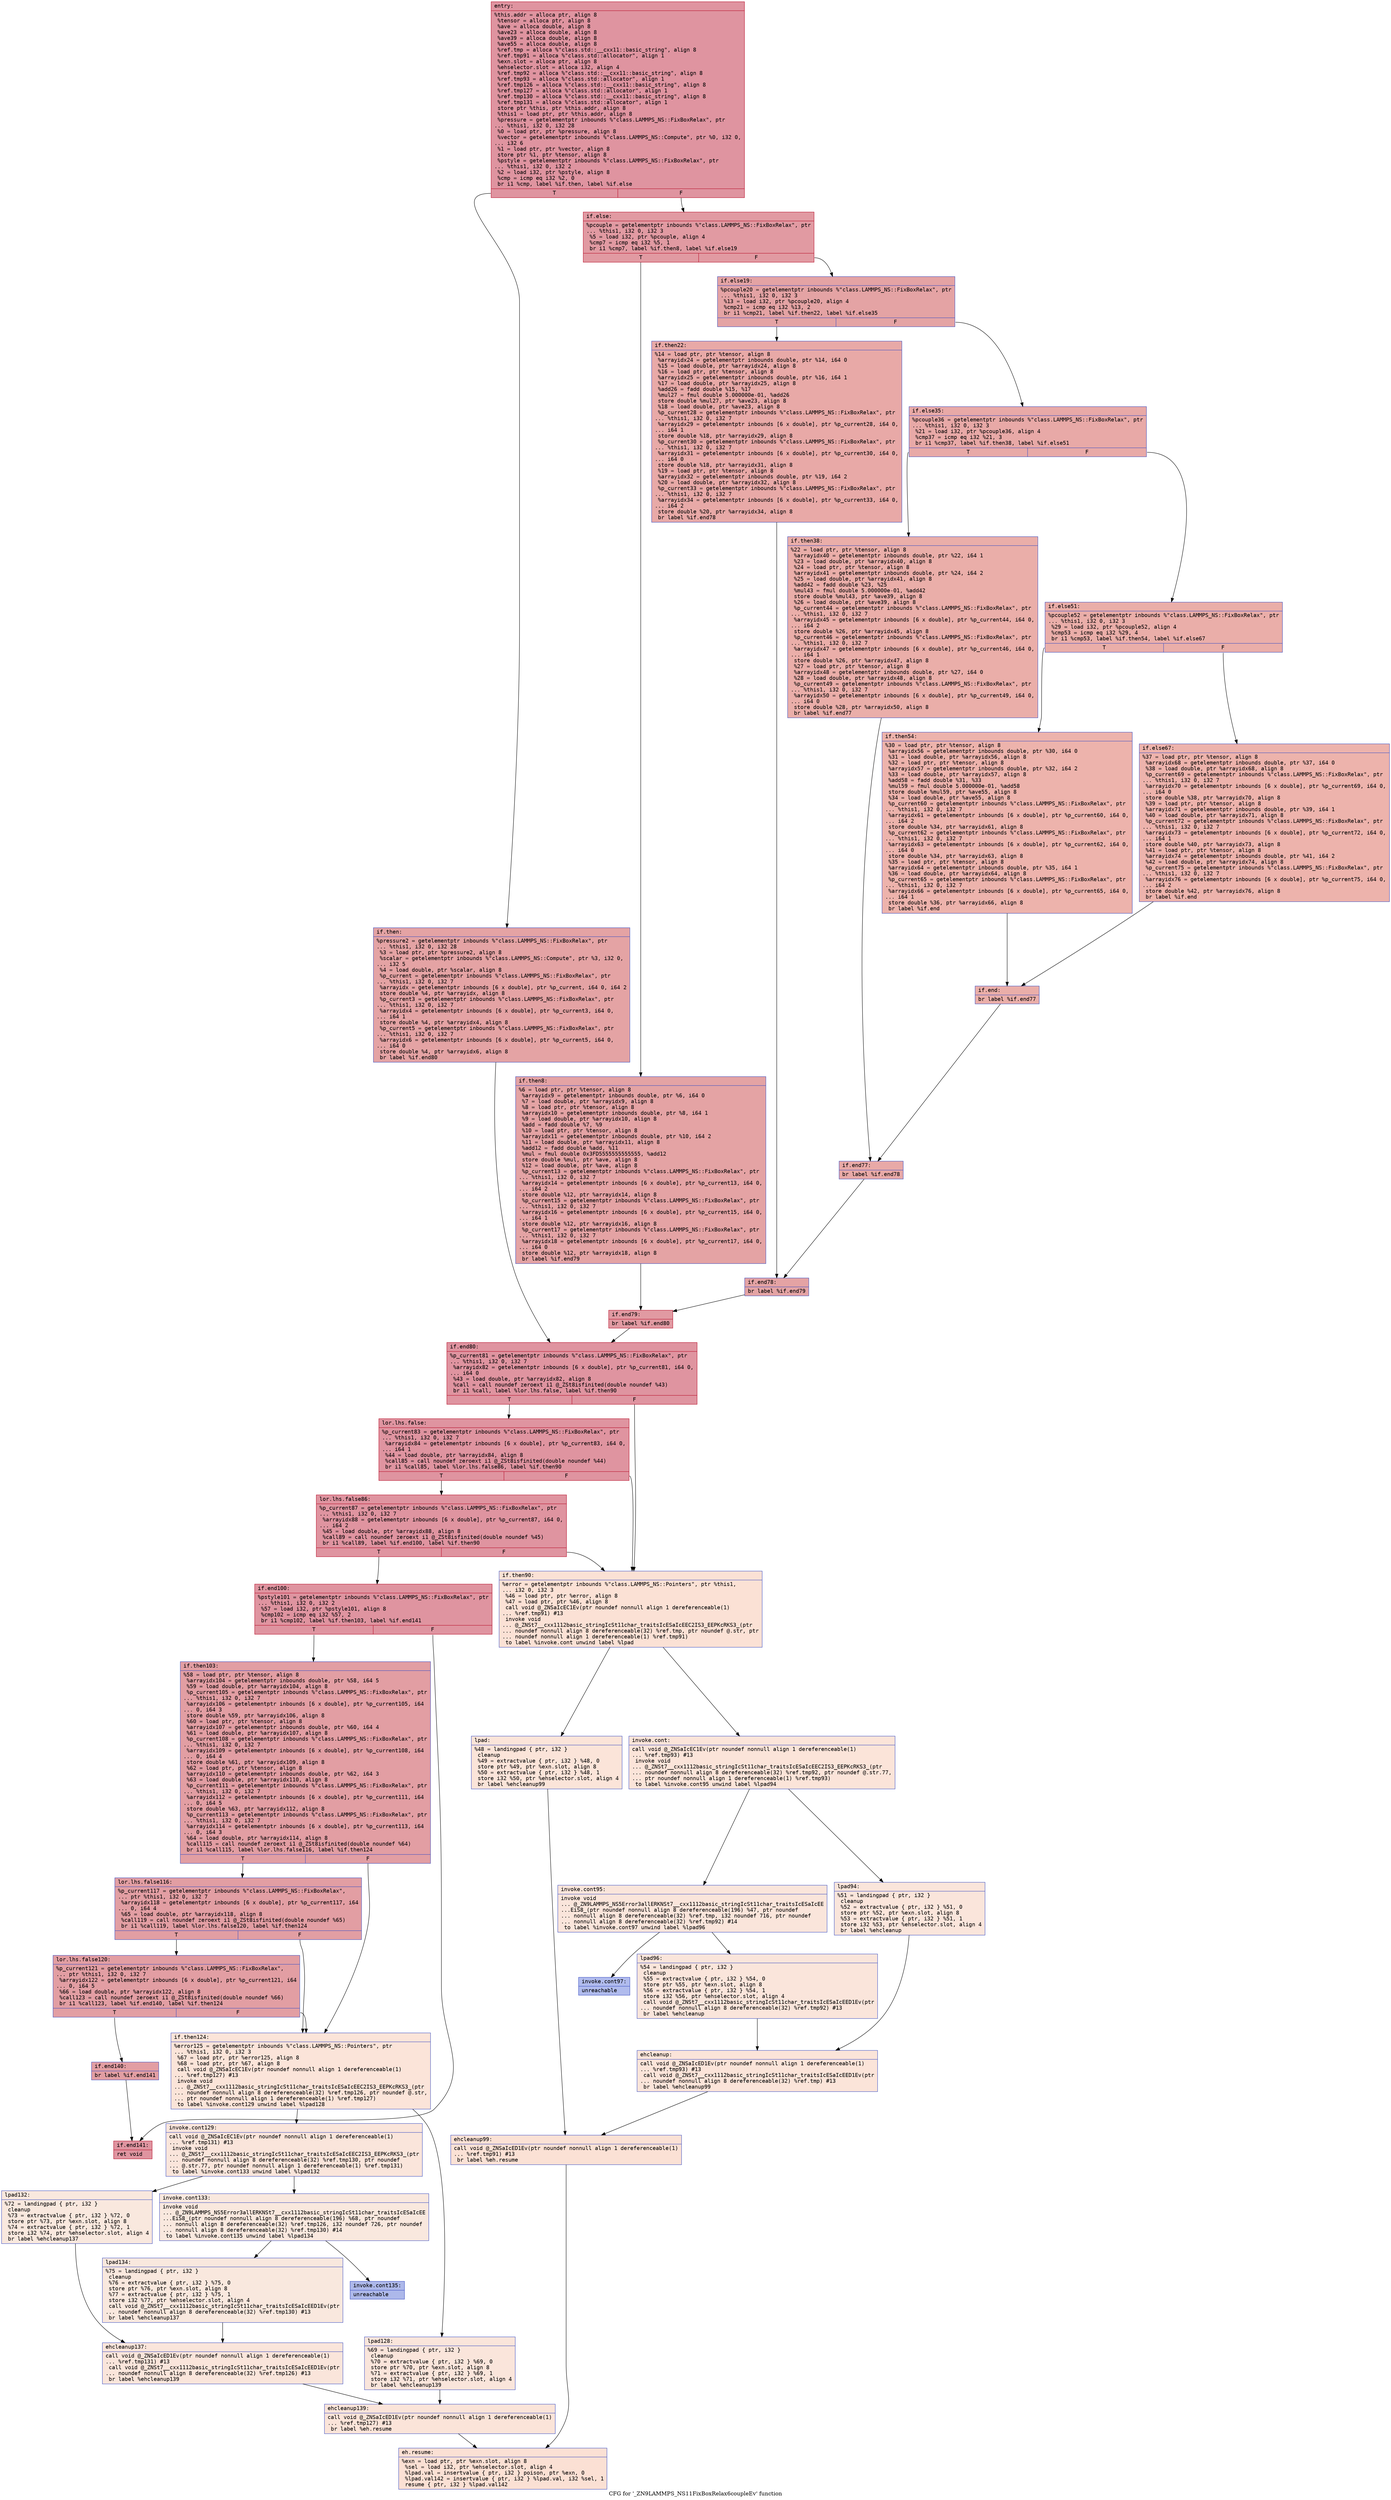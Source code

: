 digraph "CFG for '_ZN9LAMMPS_NS11FixBoxRelax6coupleEv' function" {
	label="CFG for '_ZN9LAMMPS_NS11FixBoxRelax6coupleEv' function";

	Node0x55810d7f0190 [shape=record,color="#b70d28ff", style=filled, fillcolor="#b70d2870" fontname="Courier",label="{entry:\l|  %this.addr = alloca ptr, align 8\l  %tensor = alloca ptr, align 8\l  %ave = alloca double, align 8\l  %ave23 = alloca double, align 8\l  %ave39 = alloca double, align 8\l  %ave55 = alloca double, align 8\l  %ref.tmp = alloca %\"class.std::__cxx11::basic_string\", align 8\l  %ref.tmp91 = alloca %\"class.std::allocator\", align 1\l  %exn.slot = alloca ptr, align 8\l  %ehselector.slot = alloca i32, align 4\l  %ref.tmp92 = alloca %\"class.std::__cxx11::basic_string\", align 8\l  %ref.tmp93 = alloca %\"class.std::allocator\", align 1\l  %ref.tmp126 = alloca %\"class.std::__cxx11::basic_string\", align 8\l  %ref.tmp127 = alloca %\"class.std::allocator\", align 1\l  %ref.tmp130 = alloca %\"class.std::__cxx11::basic_string\", align 8\l  %ref.tmp131 = alloca %\"class.std::allocator\", align 1\l  store ptr %this, ptr %this.addr, align 8\l  %this1 = load ptr, ptr %this.addr, align 8\l  %pressure = getelementptr inbounds %\"class.LAMMPS_NS::FixBoxRelax\", ptr\l... %this1, i32 0, i32 28\l  %0 = load ptr, ptr %pressure, align 8\l  %vector = getelementptr inbounds %\"class.LAMMPS_NS::Compute\", ptr %0, i32 0,\l... i32 6\l  %1 = load ptr, ptr %vector, align 8\l  store ptr %1, ptr %tensor, align 8\l  %pstyle = getelementptr inbounds %\"class.LAMMPS_NS::FixBoxRelax\", ptr\l... %this1, i32 0, i32 2\l  %2 = load i32, ptr %pstyle, align 8\l  %cmp = icmp eq i32 %2, 0\l  br i1 %cmp, label %if.then, label %if.else\l|{<s0>T|<s1>F}}"];
	Node0x55810d7f0190:s0 -> Node0x55810d7fba30[tooltip="entry -> if.then\nProbability 37.50%" ];
	Node0x55810d7f0190:s1 -> Node0x55810d7fbaa0[tooltip="entry -> if.else\nProbability 62.50%" ];
	Node0x55810d7fba30 [shape=record,color="#3d50c3ff", style=filled, fillcolor="#c32e3170" fontname="Courier",label="{if.then:\l|  %pressure2 = getelementptr inbounds %\"class.LAMMPS_NS::FixBoxRelax\", ptr\l... %this1, i32 0, i32 28\l  %3 = load ptr, ptr %pressure2, align 8\l  %scalar = getelementptr inbounds %\"class.LAMMPS_NS::Compute\", ptr %3, i32 0,\l... i32 5\l  %4 = load double, ptr %scalar, align 8\l  %p_current = getelementptr inbounds %\"class.LAMMPS_NS::FixBoxRelax\", ptr\l... %this1, i32 0, i32 7\l  %arrayidx = getelementptr inbounds [6 x double], ptr %p_current, i64 0, i64 2\l  store double %4, ptr %arrayidx, align 8\l  %p_current3 = getelementptr inbounds %\"class.LAMMPS_NS::FixBoxRelax\", ptr\l... %this1, i32 0, i32 7\l  %arrayidx4 = getelementptr inbounds [6 x double], ptr %p_current3, i64 0,\l... i64 1\l  store double %4, ptr %arrayidx4, align 8\l  %p_current5 = getelementptr inbounds %\"class.LAMMPS_NS::FixBoxRelax\", ptr\l... %this1, i32 0, i32 7\l  %arrayidx6 = getelementptr inbounds [6 x double], ptr %p_current5, i64 0,\l... i64 0\l  store double %4, ptr %arrayidx6, align 8\l  br label %if.end80\l}"];
	Node0x55810d7fba30 -> Node0x55810d7fc790[tooltip="if.then -> if.end80\nProbability 100.00%" ];
	Node0x55810d7fbaa0 [shape=record,color="#b70d28ff", style=filled, fillcolor="#bb1b2c70" fontname="Courier",label="{if.else:\l|  %pcouple = getelementptr inbounds %\"class.LAMMPS_NS::FixBoxRelax\", ptr\l... %this1, i32 0, i32 3\l  %5 = load i32, ptr %pcouple, align 4\l  %cmp7 = icmp eq i32 %5, 1\l  br i1 %cmp7, label %if.then8, label %if.else19\l|{<s0>T|<s1>F}}"];
	Node0x55810d7fbaa0:s0 -> Node0x55810d7fca90[tooltip="if.else -> if.then8\nProbability 50.00%" ];
	Node0x55810d7fbaa0:s1 -> Node0x55810d7fcb10[tooltip="if.else -> if.else19\nProbability 50.00%" ];
	Node0x55810d7fca90 [shape=record,color="#3d50c3ff", style=filled, fillcolor="#c32e3170" fontname="Courier",label="{if.then8:\l|  %6 = load ptr, ptr %tensor, align 8\l  %arrayidx9 = getelementptr inbounds double, ptr %6, i64 0\l  %7 = load double, ptr %arrayidx9, align 8\l  %8 = load ptr, ptr %tensor, align 8\l  %arrayidx10 = getelementptr inbounds double, ptr %8, i64 1\l  %9 = load double, ptr %arrayidx10, align 8\l  %add = fadd double %7, %9\l  %10 = load ptr, ptr %tensor, align 8\l  %arrayidx11 = getelementptr inbounds double, ptr %10, i64 2\l  %11 = load double, ptr %arrayidx11, align 8\l  %add12 = fadd double %add, %11\l  %mul = fmul double 0x3FD5555555555555, %add12\l  store double %mul, ptr %ave, align 8\l  %12 = load double, ptr %ave, align 8\l  %p_current13 = getelementptr inbounds %\"class.LAMMPS_NS::FixBoxRelax\", ptr\l... %this1, i32 0, i32 7\l  %arrayidx14 = getelementptr inbounds [6 x double], ptr %p_current13, i64 0,\l... i64 2\l  store double %12, ptr %arrayidx14, align 8\l  %p_current15 = getelementptr inbounds %\"class.LAMMPS_NS::FixBoxRelax\", ptr\l... %this1, i32 0, i32 7\l  %arrayidx16 = getelementptr inbounds [6 x double], ptr %p_current15, i64 0,\l... i64 1\l  store double %12, ptr %arrayidx16, align 8\l  %p_current17 = getelementptr inbounds %\"class.LAMMPS_NS::FixBoxRelax\", ptr\l... %this1, i32 0, i32 7\l  %arrayidx18 = getelementptr inbounds [6 x double], ptr %p_current17, i64 0,\l... i64 0\l  store double %12, ptr %arrayidx18, align 8\l  br label %if.end79\l}"];
	Node0x55810d7fca90 -> Node0x55810d7fbca0[tooltip="if.then8 -> if.end79\nProbability 100.00%" ];
	Node0x55810d7fcb10 [shape=record,color="#3d50c3ff", style=filled, fillcolor="#c32e3170" fontname="Courier",label="{if.else19:\l|  %pcouple20 = getelementptr inbounds %\"class.LAMMPS_NS::FixBoxRelax\", ptr\l... %this1, i32 0, i32 3\l  %13 = load i32, ptr %pcouple20, align 4\l  %cmp21 = icmp eq i32 %13, 2\l  br i1 %cmp21, label %if.then22, label %if.else35\l|{<s0>T|<s1>F}}"];
	Node0x55810d7fcb10:s0 -> Node0x55810d7fbde0[tooltip="if.else19 -> if.then22\nProbability 50.00%" ];
	Node0x55810d7fcb10:s1 -> Node0x55810d7fe330[tooltip="if.else19 -> if.else35\nProbability 50.00%" ];
	Node0x55810d7fbde0 [shape=record,color="#3d50c3ff", style=filled, fillcolor="#ca3b3770" fontname="Courier",label="{if.then22:\l|  %14 = load ptr, ptr %tensor, align 8\l  %arrayidx24 = getelementptr inbounds double, ptr %14, i64 0\l  %15 = load double, ptr %arrayidx24, align 8\l  %16 = load ptr, ptr %tensor, align 8\l  %arrayidx25 = getelementptr inbounds double, ptr %16, i64 1\l  %17 = load double, ptr %arrayidx25, align 8\l  %add26 = fadd double %15, %17\l  %mul27 = fmul double 5.000000e-01, %add26\l  store double %mul27, ptr %ave23, align 8\l  %18 = load double, ptr %ave23, align 8\l  %p_current28 = getelementptr inbounds %\"class.LAMMPS_NS::FixBoxRelax\", ptr\l... %this1, i32 0, i32 7\l  %arrayidx29 = getelementptr inbounds [6 x double], ptr %p_current28, i64 0,\l... i64 1\l  store double %18, ptr %arrayidx29, align 8\l  %p_current30 = getelementptr inbounds %\"class.LAMMPS_NS::FixBoxRelax\", ptr\l... %this1, i32 0, i32 7\l  %arrayidx31 = getelementptr inbounds [6 x double], ptr %p_current30, i64 0,\l... i64 0\l  store double %18, ptr %arrayidx31, align 8\l  %19 = load ptr, ptr %tensor, align 8\l  %arrayidx32 = getelementptr inbounds double, ptr %19, i64 2\l  %20 = load double, ptr %arrayidx32, align 8\l  %p_current33 = getelementptr inbounds %\"class.LAMMPS_NS::FixBoxRelax\", ptr\l... %this1, i32 0, i32 7\l  %arrayidx34 = getelementptr inbounds [6 x double], ptr %p_current33, i64 0,\l... i64 2\l  store double %20, ptr %arrayidx34, align 8\l  br label %if.end78\l}"];
	Node0x55810d7fbde0 -> Node0x55810d7ff3d0[tooltip="if.then22 -> if.end78\nProbability 100.00%" ];
	Node0x55810d7fe330 [shape=record,color="#3d50c3ff", style=filled, fillcolor="#ca3b3770" fontname="Courier",label="{if.else35:\l|  %pcouple36 = getelementptr inbounds %\"class.LAMMPS_NS::FixBoxRelax\", ptr\l... %this1, i32 0, i32 3\l  %21 = load i32, ptr %pcouple36, align 4\l  %cmp37 = icmp eq i32 %21, 3\l  br i1 %cmp37, label %if.then38, label %if.else51\l|{<s0>T|<s1>F}}"];
	Node0x55810d7fe330:s0 -> Node0x55810d7ff6e0[tooltip="if.else35 -> if.then38\nProbability 50.00%" ];
	Node0x55810d7fe330:s1 -> Node0x55810d7ff760[tooltip="if.else35 -> if.else51\nProbability 50.00%" ];
	Node0x55810d7ff6e0 [shape=record,color="#3d50c3ff", style=filled, fillcolor="#d0473d70" fontname="Courier",label="{if.then38:\l|  %22 = load ptr, ptr %tensor, align 8\l  %arrayidx40 = getelementptr inbounds double, ptr %22, i64 1\l  %23 = load double, ptr %arrayidx40, align 8\l  %24 = load ptr, ptr %tensor, align 8\l  %arrayidx41 = getelementptr inbounds double, ptr %24, i64 2\l  %25 = load double, ptr %arrayidx41, align 8\l  %add42 = fadd double %23, %25\l  %mul43 = fmul double 5.000000e-01, %add42\l  store double %mul43, ptr %ave39, align 8\l  %26 = load double, ptr %ave39, align 8\l  %p_current44 = getelementptr inbounds %\"class.LAMMPS_NS::FixBoxRelax\", ptr\l... %this1, i32 0, i32 7\l  %arrayidx45 = getelementptr inbounds [6 x double], ptr %p_current44, i64 0,\l... i64 2\l  store double %26, ptr %arrayidx45, align 8\l  %p_current46 = getelementptr inbounds %\"class.LAMMPS_NS::FixBoxRelax\", ptr\l... %this1, i32 0, i32 7\l  %arrayidx47 = getelementptr inbounds [6 x double], ptr %p_current46, i64 0,\l... i64 1\l  store double %26, ptr %arrayidx47, align 8\l  %27 = load ptr, ptr %tensor, align 8\l  %arrayidx48 = getelementptr inbounds double, ptr %27, i64 0\l  %28 = load double, ptr %arrayidx48, align 8\l  %p_current49 = getelementptr inbounds %\"class.LAMMPS_NS::FixBoxRelax\", ptr\l... %this1, i32 0, i32 7\l  %arrayidx50 = getelementptr inbounds [6 x double], ptr %p_current49, i64 0,\l... i64 0\l  store double %28, ptr %arrayidx50, align 8\l  br label %if.end77\l}"];
	Node0x55810d7ff6e0 -> Node0x55810d800800[tooltip="if.then38 -> if.end77\nProbability 100.00%" ];
	Node0x55810d7ff760 [shape=record,color="#3d50c3ff", style=filled, fillcolor="#d0473d70" fontname="Courier",label="{if.else51:\l|  %pcouple52 = getelementptr inbounds %\"class.LAMMPS_NS::FixBoxRelax\", ptr\l... %this1, i32 0, i32 3\l  %29 = load i32, ptr %pcouple52, align 4\l  %cmp53 = icmp eq i32 %29, 4\l  br i1 %cmp53, label %if.then54, label %if.else67\l|{<s0>T|<s1>F}}"];
	Node0x55810d7ff760:s0 -> Node0x55810d800b10[tooltip="if.else51 -> if.then54\nProbability 50.00%" ];
	Node0x55810d7ff760:s1 -> Node0x55810d800b90[tooltip="if.else51 -> if.else67\nProbability 50.00%" ];
	Node0x55810d800b10 [shape=record,color="#3d50c3ff", style=filled, fillcolor="#d6524470" fontname="Courier",label="{if.then54:\l|  %30 = load ptr, ptr %tensor, align 8\l  %arrayidx56 = getelementptr inbounds double, ptr %30, i64 0\l  %31 = load double, ptr %arrayidx56, align 8\l  %32 = load ptr, ptr %tensor, align 8\l  %arrayidx57 = getelementptr inbounds double, ptr %32, i64 2\l  %33 = load double, ptr %arrayidx57, align 8\l  %add58 = fadd double %31, %33\l  %mul59 = fmul double 5.000000e-01, %add58\l  store double %mul59, ptr %ave55, align 8\l  %34 = load double, ptr %ave55, align 8\l  %p_current60 = getelementptr inbounds %\"class.LAMMPS_NS::FixBoxRelax\", ptr\l... %this1, i32 0, i32 7\l  %arrayidx61 = getelementptr inbounds [6 x double], ptr %p_current60, i64 0,\l... i64 2\l  store double %34, ptr %arrayidx61, align 8\l  %p_current62 = getelementptr inbounds %\"class.LAMMPS_NS::FixBoxRelax\", ptr\l... %this1, i32 0, i32 7\l  %arrayidx63 = getelementptr inbounds [6 x double], ptr %p_current62, i64 0,\l... i64 0\l  store double %34, ptr %arrayidx63, align 8\l  %35 = load ptr, ptr %tensor, align 8\l  %arrayidx64 = getelementptr inbounds double, ptr %35, i64 1\l  %36 = load double, ptr %arrayidx64, align 8\l  %p_current65 = getelementptr inbounds %\"class.LAMMPS_NS::FixBoxRelax\", ptr\l... %this1, i32 0, i32 7\l  %arrayidx66 = getelementptr inbounds [6 x double], ptr %p_current65, i64 0,\l... i64 1\l  store double %36, ptr %arrayidx66, align 8\l  br label %if.end\l}"];
	Node0x55810d800b10 -> Node0x55810d7fdca0[tooltip="if.then54 -> if.end\nProbability 100.00%" ];
	Node0x55810d800b90 [shape=record,color="#3d50c3ff", style=filled, fillcolor="#d6524470" fontname="Courier",label="{if.else67:\l|  %37 = load ptr, ptr %tensor, align 8\l  %arrayidx68 = getelementptr inbounds double, ptr %37, i64 0\l  %38 = load double, ptr %arrayidx68, align 8\l  %p_current69 = getelementptr inbounds %\"class.LAMMPS_NS::FixBoxRelax\", ptr\l... %this1, i32 0, i32 7\l  %arrayidx70 = getelementptr inbounds [6 x double], ptr %p_current69, i64 0,\l... i64 0\l  store double %38, ptr %arrayidx70, align 8\l  %39 = load ptr, ptr %tensor, align 8\l  %arrayidx71 = getelementptr inbounds double, ptr %39, i64 1\l  %40 = load double, ptr %arrayidx71, align 8\l  %p_current72 = getelementptr inbounds %\"class.LAMMPS_NS::FixBoxRelax\", ptr\l... %this1, i32 0, i32 7\l  %arrayidx73 = getelementptr inbounds [6 x double], ptr %p_current72, i64 0,\l... i64 1\l  store double %40, ptr %arrayidx73, align 8\l  %41 = load ptr, ptr %tensor, align 8\l  %arrayidx74 = getelementptr inbounds double, ptr %41, i64 2\l  %42 = load double, ptr %arrayidx74, align 8\l  %p_current75 = getelementptr inbounds %\"class.LAMMPS_NS::FixBoxRelax\", ptr\l... %this1, i32 0, i32 7\l  %arrayidx76 = getelementptr inbounds [6 x double], ptr %p_current75, i64 0,\l... i64 2\l  store double %42, ptr %arrayidx76, align 8\l  br label %if.end\l}"];
	Node0x55810d800b90 -> Node0x55810d7fdca0[tooltip="if.else67 -> if.end\nProbability 100.00%" ];
	Node0x55810d7fdca0 [shape=record,color="#3d50c3ff", style=filled, fillcolor="#d0473d70" fontname="Courier",label="{if.end:\l|  br label %if.end77\l}"];
	Node0x55810d7fdca0 -> Node0x55810d800800[tooltip="if.end -> if.end77\nProbability 100.00%" ];
	Node0x55810d800800 [shape=record,color="#3d50c3ff", style=filled, fillcolor="#ca3b3770" fontname="Courier",label="{if.end77:\l|  br label %if.end78\l}"];
	Node0x55810d800800 -> Node0x55810d7ff3d0[tooltip="if.end77 -> if.end78\nProbability 100.00%" ];
	Node0x55810d7ff3d0 [shape=record,color="#3d50c3ff", style=filled, fillcolor="#c32e3170" fontname="Courier",label="{if.end78:\l|  br label %if.end79\l}"];
	Node0x55810d7ff3d0 -> Node0x55810d7fbca0[tooltip="if.end78 -> if.end79\nProbability 100.00%" ];
	Node0x55810d7fbca0 [shape=record,color="#b70d28ff", style=filled, fillcolor="#bb1b2c70" fontname="Courier",label="{if.end79:\l|  br label %if.end80\l}"];
	Node0x55810d7fbca0 -> Node0x55810d7fc790[tooltip="if.end79 -> if.end80\nProbability 100.00%" ];
	Node0x55810d7fc790 [shape=record,color="#b70d28ff", style=filled, fillcolor="#b70d2870" fontname="Courier",label="{if.end80:\l|  %p_current81 = getelementptr inbounds %\"class.LAMMPS_NS::FixBoxRelax\", ptr\l... %this1, i32 0, i32 7\l  %arrayidx82 = getelementptr inbounds [6 x double], ptr %p_current81, i64 0,\l... i64 0\l  %43 = load double, ptr %arrayidx82, align 8\l  %call = call noundef zeroext i1 @_ZSt8isfinited(double noundef %43)\l  br i1 %call, label %lor.lhs.false, label %if.then90\l|{<s0>T|<s1>F}}"];
	Node0x55810d7fc790:s0 -> Node0x55810d803680[tooltip="if.end80 -> lor.lhs.false\nProbability 100.00%" ];
	Node0x55810d7fc790:s1 -> Node0x55810d803700[tooltip="if.end80 -> if.then90\nProbability 0.00%" ];
	Node0x55810d803680 [shape=record,color="#b70d28ff", style=filled, fillcolor="#b70d2870" fontname="Courier",label="{lor.lhs.false:\l|  %p_current83 = getelementptr inbounds %\"class.LAMMPS_NS::FixBoxRelax\", ptr\l... %this1, i32 0, i32 7\l  %arrayidx84 = getelementptr inbounds [6 x double], ptr %p_current83, i64 0,\l... i64 1\l  %44 = load double, ptr %arrayidx84, align 8\l  %call85 = call noundef zeroext i1 @_ZSt8isfinited(double noundef %44)\l  br i1 %call85, label %lor.lhs.false86, label %if.then90\l|{<s0>T|<s1>F}}"];
	Node0x55810d803680:s0 -> Node0x55810d803ba0[tooltip="lor.lhs.false -> lor.lhs.false86\nProbability 100.00%" ];
	Node0x55810d803680:s1 -> Node0x55810d803700[tooltip="lor.lhs.false -> if.then90\nProbability 0.00%" ];
	Node0x55810d803ba0 [shape=record,color="#b70d28ff", style=filled, fillcolor="#b70d2870" fontname="Courier",label="{lor.lhs.false86:\l|  %p_current87 = getelementptr inbounds %\"class.LAMMPS_NS::FixBoxRelax\", ptr\l... %this1, i32 0, i32 7\l  %arrayidx88 = getelementptr inbounds [6 x double], ptr %p_current87, i64 0,\l... i64 2\l  %45 = load double, ptr %arrayidx88, align 8\l  %call89 = call noundef zeroext i1 @_ZSt8isfinited(double noundef %45)\l  br i1 %call89, label %if.end100, label %if.then90\l|{<s0>T|<s1>F}}"];
	Node0x55810d803ba0:s0 -> Node0x55810d804040[tooltip="lor.lhs.false86 -> if.end100\nProbability 100.00%" ];
	Node0x55810d803ba0:s1 -> Node0x55810d803700[tooltip="lor.lhs.false86 -> if.then90\nProbability 0.00%" ];
	Node0x55810d803700 [shape=record,color="#3d50c3ff", style=filled, fillcolor="#f7bca170" fontname="Courier",label="{if.then90:\l|  %error = getelementptr inbounds %\"class.LAMMPS_NS::Pointers\", ptr %this1,\l... i32 0, i32 3\l  %46 = load ptr, ptr %error, align 8\l  %47 = load ptr, ptr %46, align 8\l  call void @_ZNSaIcEC1Ev(ptr noundef nonnull align 1 dereferenceable(1)\l... %ref.tmp91) #13\l  invoke void\l... @_ZNSt7__cxx1112basic_stringIcSt11char_traitsIcESaIcEEC2IS3_EEPKcRKS3_(ptr\l... noundef nonnull align 8 dereferenceable(32) %ref.tmp, ptr noundef @.str, ptr\l... noundef nonnull align 1 dereferenceable(1) %ref.tmp91)\l          to label %invoke.cont unwind label %lpad\l}"];
	Node0x55810d803700 -> Node0x55810d804ce0[tooltip="if.then90 -> invoke.cont\nProbability 50.00%" ];
	Node0x55810d803700 -> Node0x55810d804d60[tooltip="if.then90 -> lpad\nProbability 50.00%" ];
	Node0x55810d804ce0 [shape=record,color="#3d50c3ff", style=filled, fillcolor="#f5c1a970" fontname="Courier",label="{invoke.cont:\l|  call void @_ZNSaIcEC1Ev(ptr noundef nonnull align 1 dereferenceable(1)\l... %ref.tmp93) #13\l  invoke void\l... @_ZNSt7__cxx1112basic_stringIcSt11char_traitsIcESaIcEEC2IS3_EEPKcRKS3_(ptr\l... noundef nonnull align 8 dereferenceable(32) %ref.tmp92, ptr noundef @.str.77,\l... ptr noundef nonnull align 1 dereferenceable(1) %ref.tmp93)\l          to label %invoke.cont95 unwind label %lpad94\l}"];
	Node0x55810d804ce0 -> Node0x55810d805080[tooltip="invoke.cont -> invoke.cont95\nProbability 50.00%" ];
	Node0x55810d804ce0 -> Node0x55810d8050d0[tooltip="invoke.cont -> lpad94\nProbability 50.00%" ];
	Node0x55810d805080 [shape=record,color="#3d50c3ff", style=filled, fillcolor="#f4c5ad70" fontname="Courier",label="{invoke.cont95:\l|  invoke void\l... @_ZN9LAMMPS_NS5Error3allERKNSt7__cxx1112basic_stringIcSt11char_traitsIcESaIcEE\l...EiS8_(ptr noundef nonnull align 8 dereferenceable(196) %47, ptr noundef\l... nonnull align 8 dereferenceable(32) %ref.tmp, i32 noundef 716, ptr noundef\l... nonnull align 8 dereferenceable(32) %ref.tmp92) #14\l          to label %invoke.cont97 unwind label %lpad96\l}"];
	Node0x55810d805080 -> Node0x55810d805030[tooltip="invoke.cont95 -> invoke.cont97\nProbability 0.00%" ];
	Node0x55810d805080 -> Node0x55810d805330[tooltip="invoke.cont95 -> lpad96\nProbability 100.00%" ];
	Node0x55810d805030 [shape=record,color="#3d50c3ff", style=filled, fillcolor="#4c66d670" fontname="Courier",label="{invoke.cont97:\l|  unreachable\l}"];
	Node0x55810d804d60 [shape=record,color="#3d50c3ff", style=filled, fillcolor="#f5c1a970" fontname="Courier",label="{lpad:\l|  %48 = landingpad \{ ptr, i32 \}\l          cleanup\l  %49 = extractvalue \{ ptr, i32 \} %48, 0\l  store ptr %49, ptr %exn.slot, align 8\l  %50 = extractvalue \{ ptr, i32 \} %48, 1\l  store i32 %50, ptr %ehselector.slot, align 4\l  br label %ehcleanup99\l}"];
	Node0x55810d804d60 -> Node0x55810d8058f0[tooltip="lpad -> ehcleanup99\nProbability 100.00%" ];
	Node0x55810d8050d0 [shape=record,color="#3d50c3ff", style=filled, fillcolor="#f4c5ad70" fontname="Courier",label="{lpad94:\l|  %51 = landingpad \{ ptr, i32 \}\l          cleanup\l  %52 = extractvalue \{ ptr, i32 \} %51, 0\l  store ptr %52, ptr %exn.slot, align 8\l  %53 = extractvalue \{ ptr, i32 \} %51, 1\l  store i32 %53, ptr %ehselector.slot, align 4\l  br label %ehcleanup\l}"];
	Node0x55810d8050d0 -> Node0x55810d805c40[tooltip="lpad94 -> ehcleanup\nProbability 100.00%" ];
	Node0x55810d805330 [shape=record,color="#3d50c3ff", style=filled, fillcolor="#f4c5ad70" fontname="Courier",label="{lpad96:\l|  %54 = landingpad \{ ptr, i32 \}\l          cleanup\l  %55 = extractvalue \{ ptr, i32 \} %54, 0\l  store ptr %55, ptr %exn.slot, align 8\l  %56 = extractvalue \{ ptr, i32 \} %54, 1\l  store i32 %56, ptr %ehselector.slot, align 4\l  call void @_ZNSt7__cxx1112basic_stringIcSt11char_traitsIcESaIcEED1Ev(ptr\l... noundef nonnull align 8 dereferenceable(32) %ref.tmp92) #13\l  br label %ehcleanup\l}"];
	Node0x55810d805330 -> Node0x55810d805c40[tooltip="lpad96 -> ehcleanup\nProbability 100.00%" ];
	Node0x55810d805c40 [shape=record,color="#3d50c3ff", style=filled, fillcolor="#f5c1a970" fontname="Courier",label="{ehcleanup:\l|  call void @_ZNSaIcED1Ev(ptr noundef nonnull align 1 dereferenceable(1)\l... %ref.tmp93) #13\l  call void @_ZNSt7__cxx1112basic_stringIcSt11char_traitsIcESaIcEED1Ev(ptr\l... noundef nonnull align 8 dereferenceable(32) %ref.tmp) #13\l  br label %ehcleanup99\l}"];
	Node0x55810d805c40 -> Node0x55810d8058f0[tooltip="ehcleanup -> ehcleanup99\nProbability 100.00%" ];
	Node0x55810d8058f0 [shape=record,color="#3d50c3ff", style=filled, fillcolor="#f7bca170" fontname="Courier",label="{ehcleanup99:\l|  call void @_ZNSaIcED1Ev(ptr noundef nonnull align 1 dereferenceable(1)\l... %ref.tmp91) #13\l  br label %eh.resume\l}"];
	Node0x55810d8058f0 -> Node0x55810d8064f0[tooltip="ehcleanup99 -> eh.resume\nProbability 100.00%" ];
	Node0x55810d804040 [shape=record,color="#b70d28ff", style=filled, fillcolor="#b70d2870" fontname="Courier",label="{if.end100:\l|  %pstyle101 = getelementptr inbounds %\"class.LAMMPS_NS::FixBoxRelax\", ptr\l... %this1, i32 0, i32 2\l  %57 = load i32, ptr %pstyle101, align 8\l  %cmp102 = icmp eq i32 %57, 2\l  br i1 %cmp102, label %if.then103, label %if.end141\l|{<s0>T|<s1>F}}"];
	Node0x55810d804040:s0 -> Node0x55810d8067b0[tooltip="if.end100 -> if.then103\nProbability 50.00%" ];
	Node0x55810d804040:s1 -> Node0x55810d806830[tooltip="if.end100 -> if.end141\nProbability 50.00%" ];
	Node0x55810d8067b0 [shape=record,color="#3d50c3ff", style=filled, fillcolor="#be242e70" fontname="Courier",label="{if.then103:\l|  %58 = load ptr, ptr %tensor, align 8\l  %arrayidx104 = getelementptr inbounds double, ptr %58, i64 5\l  %59 = load double, ptr %arrayidx104, align 8\l  %p_current105 = getelementptr inbounds %\"class.LAMMPS_NS::FixBoxRelax\", ptr\l... %this1, i32 0, i32 7\l  %arrayidx106 = getelementptr inbounds [6 x double], ptr %p_current105, i64\l... 0, i64 3\l  store double %59, ptr %arrayidx106, align 8\l  %60 = load ptr, ptr %tensor, align 8\l  %arrayidx107 = getelementptr inbounds double, ptr %60, i64 4\l  %61 = load double, ptr %arrayidx107, align 8\l  %p_current108 = getelementptr inbounds %\"class.LAMMPS_NS::FixBoxRelax\", ptr\l... %this1, i32 0, i32 7\l  %arrayidx109 = getelementptr inbounds [6 x double], ptr %p_current108, i64\l... 0, i64 4\l  store double %61, ptr %arrayidx109, align 8\l  %62 = load ptr, ptr %tensor, align 8\l  %arrayidx110 = getelementptr inbounds double, ptr %62, i64 3\l  %63 = load double, ptr %arrayidx110, align 8\l  %p_current111 = getelementptr inbounds %\"class.LAMMPS_NS::FixBoxRelax\", ptr\l... %this1, i32 0, i32 7\l  %arrayidx112 = getelementptr inbounds [6 x double], ptr %p_current111, i64\l... 0, i64 5\l  store double %63, ptr %arrayidx112, align 8\l  %p_current113 = getelementptr inbounds %\"class.LAMMPS_NS::FixBoxRelax\", ptr\l... %this1, i32 0, i32 7\l  %arrayidx114 = getelementptr inbounds [6 x double], ptr %p_current113, i64\l... 0, i64 3\l  %64 = load double, ptr %arrayidx114, align 8\l  %call115 = call noundef zeroext i1 @_ZSt8isfinited(double noundef %64)\l  br i1 %call115, label %lor.lhs.false116, label %if.then124\l|{<s0>T|<s1>F}}"];
	Node0x55810d8067b0:s0 -> Node0x55810d8079f0[tooltip="if.then103 -> lor.lhs.false116\nProbability 100.00%" ];
	Node0x55810d8067b0:s1 -> Node0x55810d807a90[tooltip="if.then103 -> if.then124\nProbability 0.00%" ];
	Node0x55810d8079f0 [shape=record,color="#3d50c3ff", style=filled, fillcolor="#be242e70" fontname="Courier",label="{lor.lhs.false116:\l|  %p_current117 = getelementptr inbounds %\"class.LAMMPS_NS::FixBoxRelax\",\l... ptr %this1, i32 0, i32 7\l  %arrayidx118 = getelementptr inbounds [6 x double], ptr %p_current117, i64\l... 0, i64 4\l  %65 = load double, ptr %arrayidx118, align 8\l  %call119 = call noundef zeroext i1 @_ZSt8isfinited(double noundef %65)\l  br i1 %call119, label %lor.lhs.false120, label %if.then124\l|{<s0>T|<s1>F}}"];
	Node0x55810d8079f0:s0 -> Node0x55810d807f40[tooltip="lor.lhs.false116 -> lor.lhs.false120\nProbability 100.00%" ];
	Node0x55810d8079f0:s1 -> Node0x55810d807a90[tooltip="lor.lhs.false116 -> if.then124\nProbability 0.00%" ];
	Node0x55810d807f40 [shape=record,color="#3d50c3ff", style=filled, fillcolor="#be242e70" fontname="Courier",label="{lor.lhs.false120:\l|  %p_current121 = getelementptr inbounds %\"class.LAMMPS_NS::FixBoxRelax\",\l... ptr %this1, i32 0, i32 7\l  %arrayidx122 = getelementptr inbounds [6 x double], ptr %p_current121, i64\l... 0, i64 5\l  %66 = load double, ptr %arrayidx122, align 8\l  %call123 = call noundef zeroext i1 @_ZSt8isfinited(double noundef %66)\l  br i1 %call123, label %if.end140, label %if.then124\l|{<s0>T|<s1>F}}"];
	Node0x55810d807f40:s0 -> Node0x55810d8083b0[tooltip="lor.lhs.false120 -> if.end140\nProbability 100.00%" ];
	Node0x55810d807f40:s1 -> Node0x55810d807a90[tooltip="lor.lhs.false120 -> if.then124\nProbability 0.00%" ];
	Node0x55810d807a90 [shape=record,color="#3d50c3ff", style=filled, fillcolor="#f5c1a970" fontname="Courier",label="{if.then124:\l|  %error125 = getelementptr inbounds %\"class.LAMMPS_NS::Pointers\", ptr\l... %this1, i32 0, i32 3\l  %67 = load ptr, ptr %error125, align 8\l  %68 = load ptr, ptr %67, align 8\l  call void @_ZNSaIcEC1Ev(ptr noundef nonnull align 1 dereferenceable(1)\l... %ref.tmp127) #13\l  invoke void\l... @_ZNSt7__cxx1112basic_stringIcSt11char_traitsIcESaIcEEC2IS3_EEPKcRKS3_(ptr\l... noundef nonnull align 8 dereferenceable(32) %ref.tmp126, ptr noundef @.str,\l... ptr noundef nonnull align 1 dereferenceable(1) %ref.tmp127)\l          to label %invoke.cont129 unwind label %lpad128\l}"];
	Node0x55810d807a90 -> Node0x55810d808820[tooltip="if.then124 -> invoke.cont129\nProbability 50.00%" ];
	Node0x55810d807a90 -> Node0x55810d8088a0[tooltip="if.then124 -> lpad128\nProbability 50.00%" ];
	Node0x55810d808820 [shape=record,color="#3d50c3ff", style=filled, fillcolor="#f4c5ad70" fontname="Courier",label="{invoke.cont129:\l|  call void @_ZNSaIcEC1Ev(ptr noundef nonnull align 1 dereferenceable(1)\l... %ref.tmp131) #13\l  invoke void\l... @_ZNSt7__cxx1112basic_stringIcSt11char_traitsIcESaIcEEC2IS3_EEPKcRKS3_(ptr\l... noundef nonnull align 8 dereferenceable(32) %ref.tmp130, ptr noundef\l... @.str.77, ptr noundef nonnull align 1 dereferenceable(1) %ref.tmp131)\l          to label %invoke.cont133 unwind label %lpad132\l}"];
	Node0x55810d808820 -> Node0x55810d808c20[tooltip="invoke.cont129 -> invoke.cont133\nProbability 50.00%" ];
	Node0x55810d808820 -> Node0x55810d808c70[tooltip="invoke.cont129 -> lpad132\nProbability 50.00%" ];
	Node0x55810d808c20 [shape=record,color="#3d50c3ff", style=filled, fillcolor="#f2cab570" fontname="Courier",label="{invoke.cont133:\l|  invoke void\l... @_ZN9LAMMPS_NS5Error3allERKNSt7__cxx1112basic_stringIcSt11char_traitsIcESaIcEE\l...EiS8_(ptr noundef nonnull align 8 dereferenceable(196) %68, ptr noundef\l... nonnull align 8 dereferenceable(32) %ref.tmp126, i32 noundef 726, ptr noundef\l... nonnull align 8 dereferenceable(32) %ref.tmp130) #14\l          to label %invoke.cont135 unwind label %lpad134\l}"];
	Node0x55810d808c20 -> Node0x55810d808bd0[tooltip="invoke.cont133 -> invoke.cont135\nProbability 0.00%" ];
	Node0x55810d808c20 -> Node0x55810d808f90[tooltip="invoke.cont133 -> lpad134\nProbability 100.00%" ];
	Node0x55810d808bd0 [shape=record,color="#3d50c3ff", style=filled, fillcolor="#465ecf70" fontname="Courier",label="{invoke.cont135:\l|  unreachable\l}"];
	Node0x55810d8088a0 [shape=record,color="#3d50c3ff", style=filled, fillcolor="#f4c5ad70" fontname="Courier",label="{lpad128:\l|  %69 = landingpad \{ ptr, i32 \}\l          cleanup\l  %70 = extractvalue \{ ptr, i32 \} %69, 0\l  store ptr %70, ptr %exn.slot, align 8\l  %71 = extractvalue \{ ptr, i32 \} %69, 1\l  store i32 %71, ptr %ehselector.slot, align 4\l  br label %ehcleanup139\l}"];
	Node0x55810d8088a0 -> Node0x55810d809550[tooltip="lpad128 -> ehcleanup139\nProbability 100.00%" ];
	Node0x55810d808c70 [shape=record,color="#3d50c3ff", style=filled, fillcolor="#f2cab570" fontname="Courier",label="{lpad132:\l|  %72 = landingpad \{ ptr, i32 \}\l          cleanup\l  %73 = extractvalue \{ ptr, i32 \} %72, 0\l  store ptr %73, ptr %exn.slot, align 8\l  %74 = extractvalue \{ ptr, i32 \} %72, 1\l  store i32 %74, ptr %ehselector.slot, align 4\l  br label %ehcleanup137\l}"];
	Node0x55810d808c70 -> Node0x55810d8098a0[tooltip="lpad132 -> ehcleanup137\nProbability 100.00%" ];
	Node0x55810d808f90 [shape=record,color="#3d50c3ff", style=filled, fillcolor="#f2cab570" fontname="Courier",label="{lpad134:\l|  %75 = landingpad \{ ptr, i32 \}\l          cleanup\l  %76 = extractvalue \{ ptr, i32 \} %75, 0\l  store ptr %76, ptr %exn.slot, align 8\l  %77 = extractvalue \{ ptr, i32 \} %75, 1\l  store i32 %77, ptr %ehselector.slot, align 4\l  call void @_ZNSt7__cxx1112basic_stringIcSt11char_traitsIcESaIcEED1Ev(ptr\l... noundef nonnull align 8 dereferenceable(32) %ref.tmp130) #13\l  br label %ehcleanup137\l}"];
	Node0x55810d808f90 -> Node0x55810d8098a0[tooltip="lpad134 -> ehcleanup137\nProbability 100.00%" ];
	Node0x55810d8098a0 [shape=record,color="#3d50c3ff", style=filled, fillcolor="#f4c5ad70" fontname="Courier",label="{ehcleanup137:\l|  call void @_ZNSaIcED1Ev(ptr noundef nonnull align 1 dereferenceable(1)\l... %ref.tmp131) #13\l  call void @_ZNSt7__cxx1112basic_stringIcSt11char_traitsIcESaIcEED1Ev(ptr\l... noundef nonnull align 8 dereferenceable(32) %ref.tmp126) #13\l  br label %ehcleanup139\l}"];
	Node0x55810d8098a0 -> Node0x55810d809550[tooltip="ehcleanup137 -> ehcleanup139\nProbability 100.00%" ];
	Node0x55810d809550 [shape=record,color="#3d50c3ff", style=filled, fillcolor="#f5c1a970" fontname="Courier",label="{ehcleanup139:\l|  call void @_ZNSaIcED1Ev(ptr noundef nonnull align 1 dereferenceable(1)\l... %ref.tmp127) #13\l  br label %eh.resume\l}"];
	Node0x55810d809550 -> Node0x55810d8064f0[tooltip="ehcleanup139 -> eh.resume\nProbability 100.00%" ];
	Node0x55810d8083b0 [shape=record,color="#3d50c3ff", style=filled, fillcolor="#be242e70" fontname="Courier",label="{if.end140:\l|  br label %if.end141\l}"];
	Node0x55810d8083b0 -> Node0x55810d806830[tooltip="if.end140 -> if.end141\nProbability 100.00%" ];
	Node0x55810d806830 [shape=record,color="#b70d28ff", style=filled, fillcolor="#b70d2870" fontname="Courier",label="{if.end141:\l|  ret void\l}"];
	Node0x55810d8064f0 [shape=record,color="#3d50c3ff", style=filled, fillcolor="#f7b99e70" fontname="Courier",label="{eh.resume:\l|  %exn = load ptr, ptr %exn.slot, align 8\l  %sel = load i32, ptr %ehselector.slot, align 4\l  %lpad.val = insertvalue \{ ptr, i32 \} poison, ptr %exn, 0\l  %lpad.val142 = insertvalue \{ ptr, i32 \} %lpad.val, i32 %sel, 1\l  resume \{ ptr, i32 \} %lpad.val142\l}"];
}

